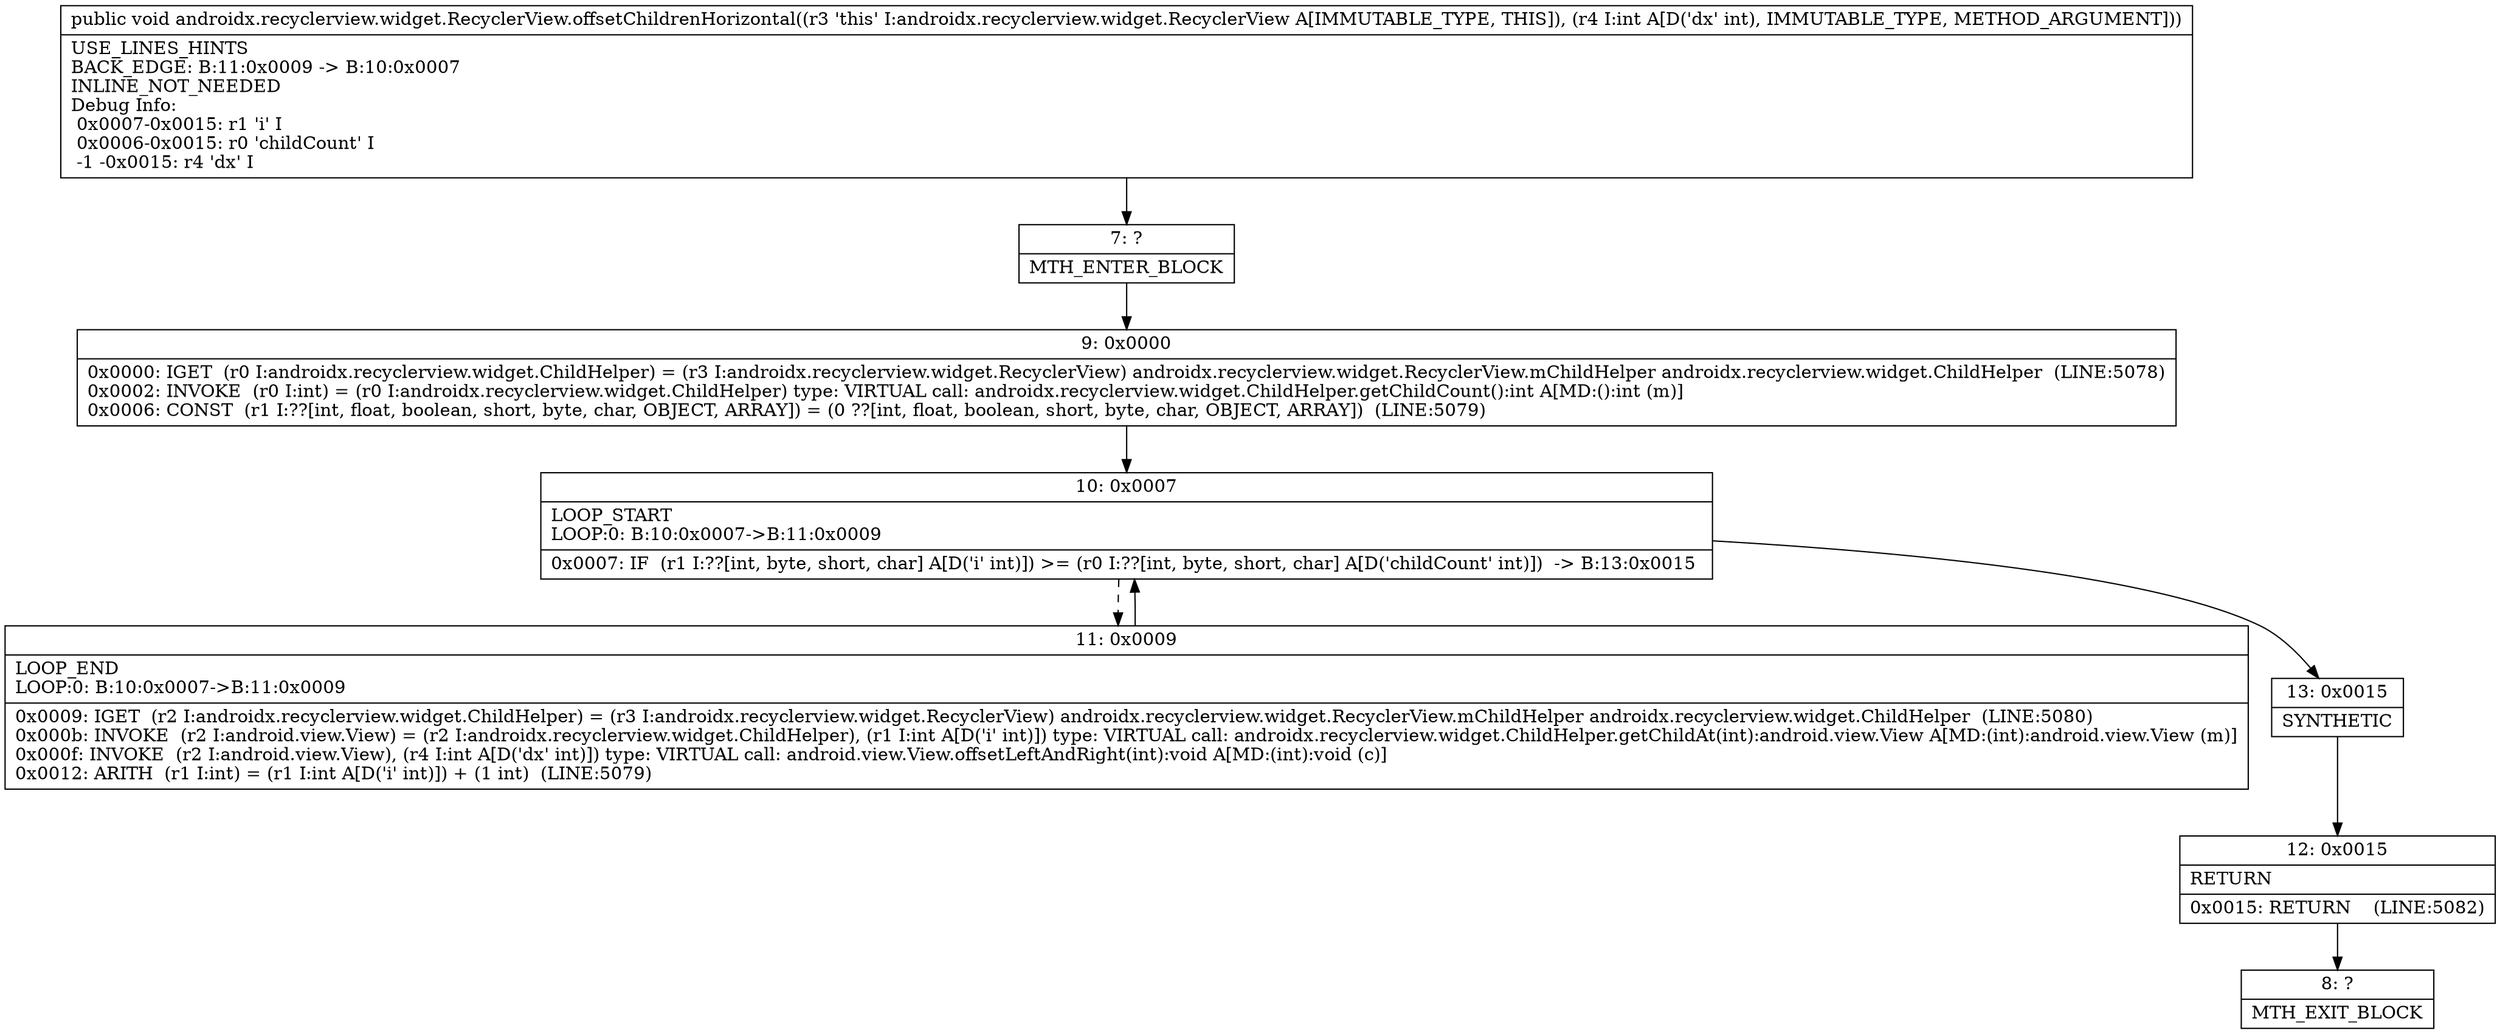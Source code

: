 digraph "CFG forandroidx.recyclerview.widget.RecyclerView.offsetChildrenHorizontal(I)V" {
Node_7 [shape=record,label="{7\:\ ?|MTH_ENTER_BLOCK\l}"];
Node_9 [shape=record,label="{9\:\ 0x0000|0x0000: IGET  (r0 I:androidx.recyclerview.widget.ChildHelper) = (r3 I:androidx.recyclerview.widget.RecyclerView) androidx.recyclerview.widget.RecyclerView.mChildHelper androidx.recyclerview.widget.ChildHelper  (LINE:5078)\l0x0002: INVOKE  (r0 I:int) = (r0 I:androidx.recyclerview.widget.ChildHelper) type: VIRTUAL call: androidx.recyclerview.widget.ChildHelper.getChildCount():int A[MD:():int (m)]\l0x0006: CONST  (r1 I:??[int, float, boolean, short, byte, char, OBJECT, ARRAY]) = (0 ??[int, float, boolean, short, byte, char, OBJECT, ARRAY])  (LINE:5079)\l}"];
Node_10 [shape=record,label="{10\:\ 0x0007|LOOP_START\lLOOP:0: B:10:0x0007\-\>B:11:0x0009\l|0x0007: IF  (r1 I:??[int, byte, short, char] A[D('i' int)]) \>= (r0 I:??[int, byte, short, char] A[D('childCount' int)])  \-\> B:13:0x0015 \l}"];
Node_11 [shape=record,label="{11\:\ 0x0009|LOOP_END\lLOOP:0: B:10:0x0007\-\>B:11:0x0009\l|0x0009: IGET  (r2 I:androidx.recyclerview.widget.ChildHelper) = (r3 I:androidx.recyclerview.widget.RecyclerView) androidx.recyclerview.widget.RecyclerView.mChildHelper androidx.recyclerview.widget.ChildHelper  (LINE:5080)\l0x000b: INVOKE  (r2 I:android.view.View) = (r2 I:androidx.recyclerview.widget.ChildHelper), (r1 I:int A[D('i' int)]) type: VIRTUAL call: androidx.recyclerview.widget.ChildHelper.getChildAt(int):android.view.View A[MD:(int):android.view.View (m)]\l0x000f: INVOKE  (r2 I:android.view.View), (r4 I:int A[D('dx' int)]) type: VIRTUAL call: android.view.View.offsetLeftAndRight(int):void A[MD:(int):void (c)]\l0x0012: ARITH  (r1 I:int) = (r1 I:int A[D('i' int)]) + (1 int)  (LINE:5079)\l}"];
Node_13 [shape=record,label="{13\:\ 0x0015|SYNTHETIC\l}"];
Node_12 [shape=record,label="{12\:\ 0x0015|RETURN\l|0x0015: RETURN    (LINE:5082)\l}"];
Node_8 [shape=record,label="{8\:\ ?|MTH_EXIT_BLOCK\l}"];
MethodNode[shape=record,label="{public void androidx.recyclerview.widget.RecyclerView.offsetChildrenHorizontal((r3 'this' I:androidx.recyclerview.widget.RecyclerView A[IMMUTABLE_TYPE, THIS]), (r4 I:int A[D('dx' int), IMMUTABLE_TYPE, METHOD_ARGUMENT]))  | USE_LINES_HINTS\lBACK_EDGE: B:11:0x0009 \-\> B:10:0x0007\lINLINE_NOT_NEEDED\lDebug Info:\l  0x0007\-0x0015: r1 'i' I\l  0x0006\-0x0015: r0 'childCount' I\l  \-1 \-0x0015: r4 'dx' I\l}"];
MethodNode -> Node_7;Node_7 -> Node_9;
Node_9 -> Node_10;
Node_10 -> Node_11[style=dashed];
Node_10 -> Node_13;
Node_11 -> Node_10;
Node_13 -> Node_12;
Node_12 -> Node_8;
}

